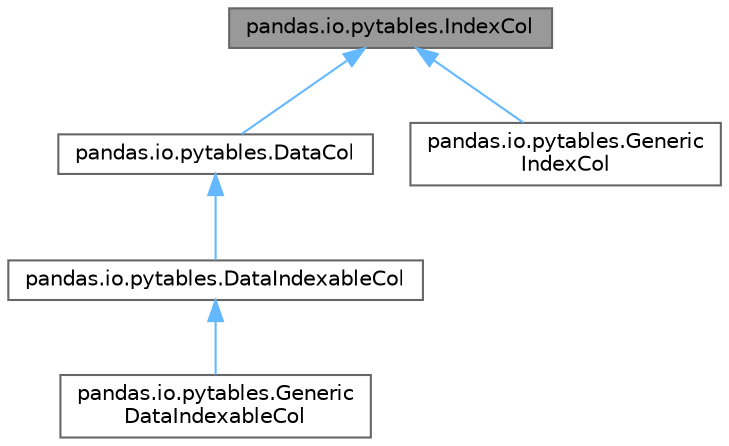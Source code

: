 digraph "pandas.io.pytables.IndexCol"
{
 // LATEX_PDF_SIZE
  bgcolor="transparent";
  edge [fontname=Helvetica,fontsize=10,labelfontname=Helvetica,labelfontsize=10];
  node [fontname=Helvetica,fontsize=10,shape=box,height=0.2,width=0.4];
  Node1 [id="Node000001",label="pandas.io.pytables.IndexCol",height=0.2,width=0.4,color="gray40", fillcolor="grey60", style="filled", fontcolor="black",tooltip=" "];
  Node1 -> Node2 [id="edge1_Node000001_Node000002",dir="back",color="steelblue1",style="solid",tooltip=" "];
  Node2 [id="Node000002",label="pandas.io.pytables.DataCol",height=0.2,width=0.4,color="gray40", fillcolor="white", style="filled",URL="$d0/d0a/classpandas_1_1io_1_1pytables_1_1DataCol.html",tooltip=" "];
  Node2 -> Node3 [id="edge2_Node000002_Node000003",dir="back",color="steelblue1",style="solid",tooltip=" "];
  Node3 [id="Node000003",label="pandas.io.pytables.DataIndexableCol",height=0.2,width=0.4,color="gray40", fillcolor="white", style="filled",URL="$d6/d14/classpandas_1_1io_1_1pytables_1_1DataIndexableCol.html",tooltip=" "];
  Node3 -> Node4 [id="edge3_Node000003_Node000004",dir="back",color="steelblue1",style="solid",tooltip=" "];
  Node4 [id="Node000004",label="pandas.io.pytables.Generic\lDataIndexableCol",height=0.2,width=0.4,color="gray40", fillcolor="white", style="filled",URL="$dc/d2c/classpandas_1_1io_1_1pytables_1_1GenericDataIndexableCol.html",tooltip=" "];
  Node1 -> Node5 [id="edge4_Node000001_Node000005",dir="back",color="steelblue1",style="solid",tooltip=" "];
  Node5 [id="Node000005",label="pandas.io.pytables.Generic\lIndexCol",height=0.2,width=0.4,color="gray40", fillcolor="white", style="filled",URL="$dd/d6d/classpandas_1_1io_1_1pytables_1_1GenericIndexCol.html",tooltip=" "];
}
